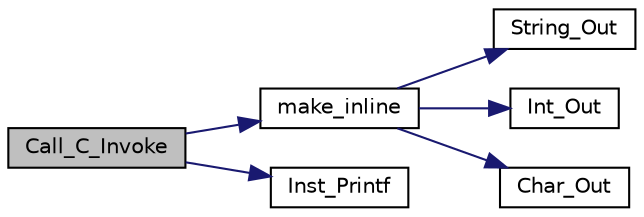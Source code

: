 digraph "Call_C_Invoke"
{
  edge [fontname="Helvetica",fontsize="10",labelfontname="Helvetica",labelfontsize="10"];
  node [fontname="Helvetica",fontsize="10",shape=record];
  rankdir="LR";
  Node1 [label="Call_C_Invoke",height=0.2,width=0.4,color="black", fillcolor="grey75", style="filled", fontcolor="black"];
  Node1 -> Node2 [color="midnightblue",fontsize="10",style="solid",fontname="Helvetica"];
  Node2 [label="make_inline",height=0.2,width=0.4,color="black", fillcolor="white", style="filled",URL="$alpha__any_8c.html#a47200cdbe6a906cbd8270942885940bb"];
  Node2 -> Node3 [color="midnightblue",fontsize="10",style="solid",fontname="Helvetica"];
  Node3 [label="String_Out",height=0.2,width=0.4,color="black", fillcolor="white", style="filled",URL="$ma2asm_8c.html#a0851dc0f6e6cf307d543061b3c1ae48d"];
  Node2 -> Node4 [color="midnightblue",fontsize="10",style="solid",fontname="Helvetica"];
  Node4 [label="Int_Out",height=0.2,width=0.4,color="black", fillcolor="white", style="filled",URL="$ma2asm_8c.html#a5aaee1ed1c841a25da8a192705cc7352"];
  Node2 -> Node5 [color="midnightblue",fontsize="10",style="solid",fontname="Helvetica"];
  Node5 [label="Char_Out",height=0.2,width=0.4,color="black", fillcolor="white", style="filled",URL="$ma2asm_8c.html#af174ca051a6c219ac02476adf7c11b61"];
  Node1 -> Node6 [color="midnightblue",fontsize="10",style="solid",fontname="Helvetica"];
  Node6 [label="Inst_Printf",height=0.2,width=0.4,color="black", fillcolor="white", style="filled",URL="$ma2asm_8c.html#afeaa1e73d1371e09e196c12b114b9845"];
}
